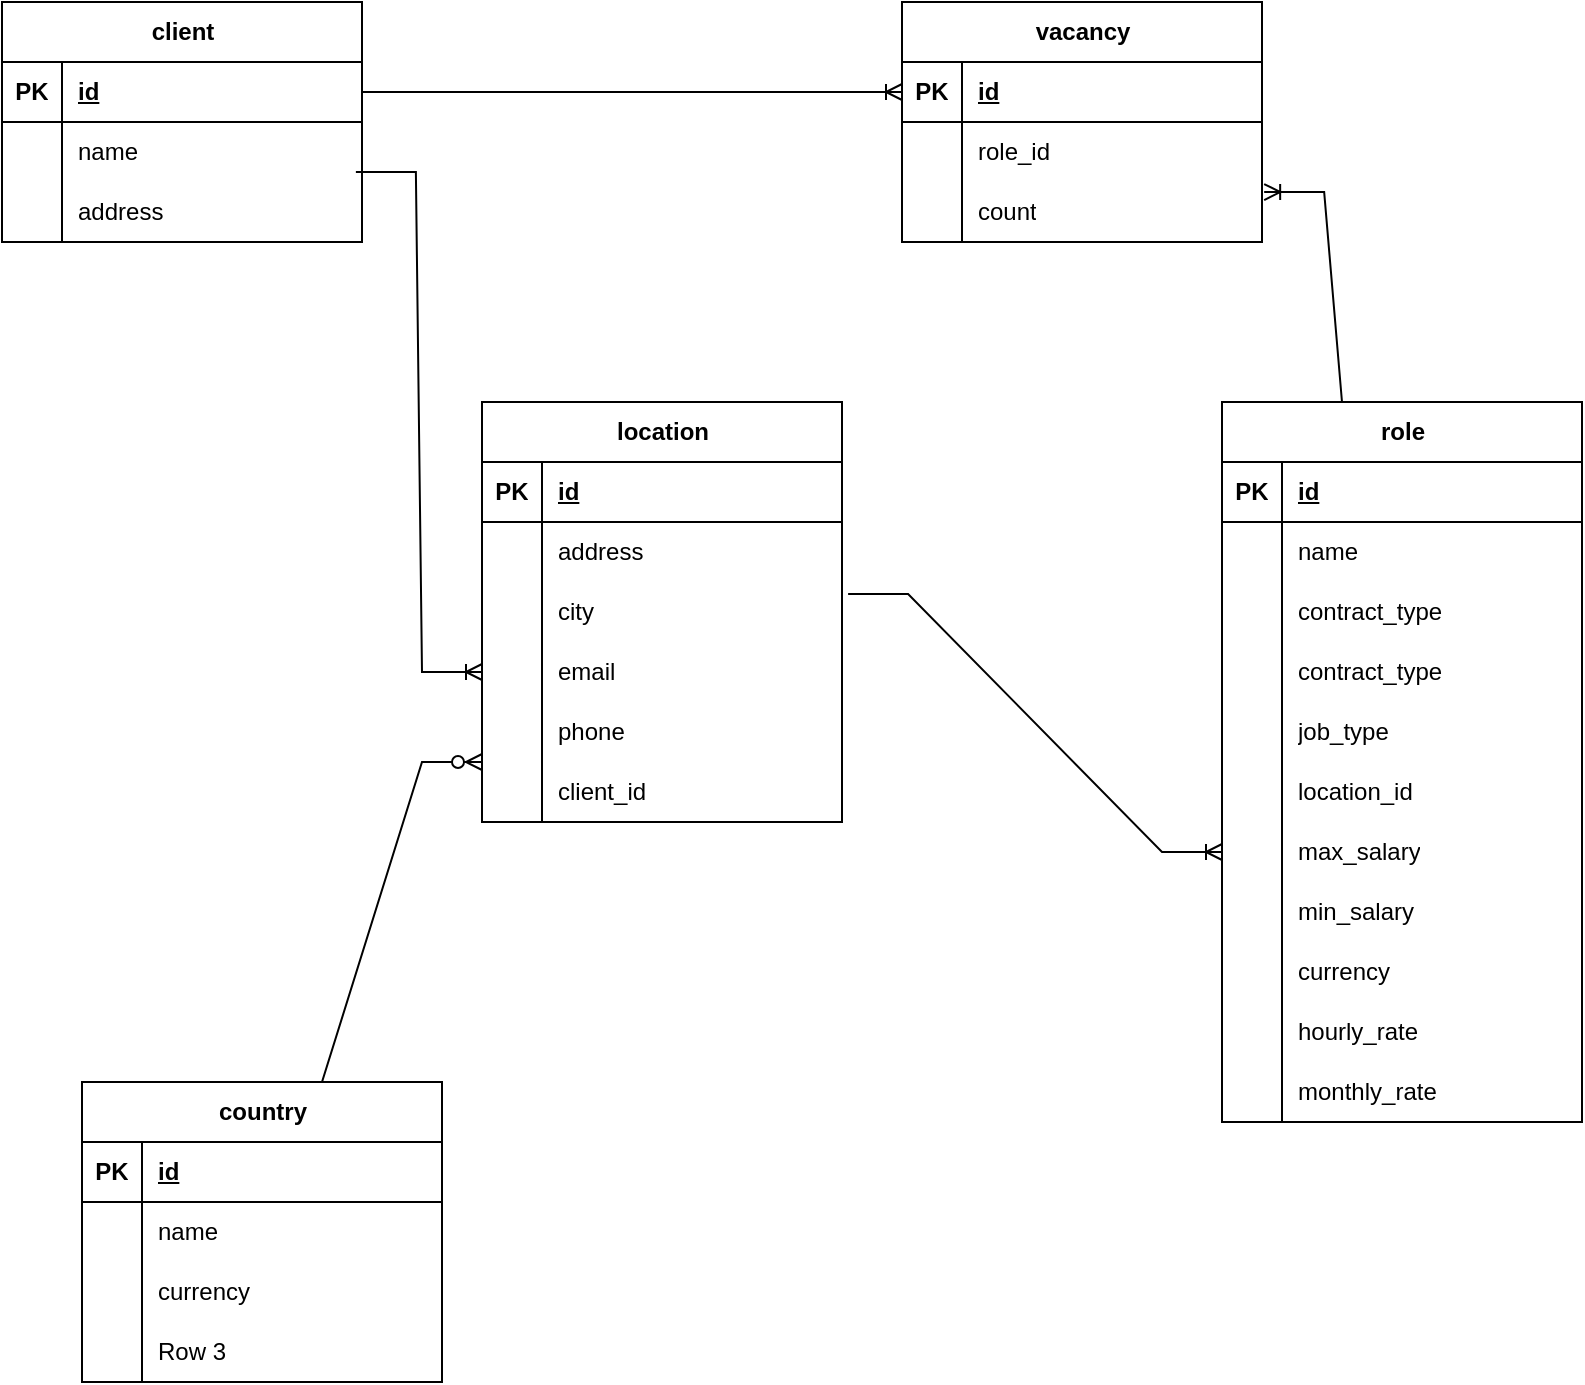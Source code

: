 <mxfile version="24.7.16">
  <diagram name="Page-1" id="SiSOu_DpNKSf5gMQCL_W">
    <mxGraphModel dx="1362" dy="759" grid="1" gridSize="10" guides="1" tooltips="1" connect="1" arrows="1" fold="1" page="1" pageScale="1" pageWidth="850" pageHeight="1100" math="0" shadow="0">
      <root>
        <mxCell id="0" />
        <mxCell id="1" parent="0" />
        <mxCell id="J9UF4PGHxdxcFjTLvwJv-1" value="client" style="shape=table;startSize=30;container=1;collapsible=1;childLayout=tableLayout;fixedRows=1;rowLines=0;fontStyle=1;align=center;resizeLast=1;html=1;" vertex="1" parent="1">
          <mxGeometry x="20" y="120" width="180" height="120" as="geometry" />
        </mxCell>
        <mxCell id="J9UF4PGHxdxcFjTLvwJv-2" value="" style="shape=tableRow;horizontal=0;startSize=0;swimlaneHead=0;swimlaneBody=0;fillColor=none;collapsible=0;dropTarget=0;points=[[0,0.5],[1,0.5]];portConstraint=eastwest;top=0;left=0;right=0;bottom=1;" vertex="1" parent="J9UF4PGHxdxcFjTLvwJv-1">
          <mxGeometry y="30" width="180" height="30" as="geometry" />
        </mxCell>
        <mxCell id="J9UF4PGHxdxcFjTLvwJv-3" value="PK" style="shape=partialRectangle;connectable=0;fillColor=none;top=0;left=0;bottom=0;right=0;fontStyle=1;overflow=hidden;whiteSpace=wrap;html=1;" vertex="1" parent="J9UF4PGHxdxcFjTLvwJv-2">
          <mxGeometry width="30" height="30" as="geometry">
            <mxRectangle width="30" height="30" as="alternateBounds" />
          </mxGeometry>
        </mxCell>
        <mxCell id="J9UF4PGHxdxcFjTLvwJv-4" value="id" style="shape=partialRectangle;connectable=0;fillColor=none;top=0;left=0;bottom=0;right=0;align=left;spacingLeft=6;fontStyle=5;overflow=hidden;whiteSpace=wrap;html=1;" vertex="1" parent="J9UF4PGHxdxcFjTLvwJv-2">
          <mxGeometry x="30" width="150" height="30" as="geometry">
            <mxRectangle width="150" height="30" as="alternateBounds" />
          </mxGeometry>
        </mxCell>
        <mxCell id="J9UF4PGHxdxcFjTLvwJv-5" value="" style="shape=tableRow;horizontal=0;startSize=0;swimlaneHead=0;swimlaneBody=0;fillColor=none;collapsible=0;dropTarget=0;points=[[0,0.5],[1,0.5]];portConstraint=eastwest;top=0;left=0;right=0;bottom=0;" vertex="1" parent="J9UF4PGHxdxcFjTLvwJv-1">
          <mxGeometry y="60" width="180" height="30" as="geometry" />
        </mxCell>
        <mxCell id="J9UF4PGHxdxcFjTLvwJv-6" value="" style="shape=partialRectangle;connectable=0;fillColor=none;top=0;left=0;bottom=0;right=0;editable=1;overflow=hidden;whiteSpace=wrap;html=1;" vertex="1" parent="J9UF4PGHxdxcFjTLvwJv-5">
          <mxGeometry width="30" height="30" as="geometry">
            <mxRectangle width="30" height="30" as="alternateBounds" />
          </mxGeometry>
        </mxCell>
        <mxCell id="J9UF4PGHxdxcFjTLvwJv-7" value="name" style="shape=partialRectangle;connectable=0;fillColor=none;top=0;left=0;bottom=0;right=0;align=left;spacingLeft=6;overflow=hidden;whiteSpace=wrap;html=1;" vertex="1" parent="J9UF4PGHxdxcFjTLvwJv-5">
          <mxGeometry x="30" width="150" height="30" as="geometry">
            <mxRectangle width="150" height="30" as="alternateBounds" />
          </mxGeometry>
        </mxCell>
        <mxCell id="J9UF4PGHxdxcFjTLvwJv-8" value="" style="shape=tableRow;horizontal=0;startSize=0;swimlaneHead=0;swimlaneBody=0;fillColor=none;collapsible=0;dropTarget=0;points=[[0,0.5],[1,0.5]];portConstraint=eastwest;top=0;left=0;right=0;bottom=0;" vertex="1" parent="J9UF4PGHxdxcFjTLvwJv-1">
          <mxGeometry y="90" width="180" height="30" as="geometry" />
        </mxCell>
        <mxCell id="J9UF4PGHxdxcFjTLvwJv-9" value="" style="shape=partialRectangle;connectable=0;fillColor=none;top=0;left=0;bottom=0;right=0;editable=1;overflow=hidden;whiteSpace=wrap;html=1;" vertex="1" parent="J9UF4PGHxdxcFjTLvwJv-8">
          <mxGeometry width="30" height="30" as="geometry">
            <mxRectangle width="30" height="30" as="alternateBounds" />
          </mxGeometry>
        </mxCell>
        <mxCell id="J9UF4PGHxdxcFjTLvwJv-10" value="address" style="shape=partialRectangle;connectable=0;fillColor=none;top=0;left=0;bottom=0;right=0;align=left;spacingLeft=6;overflow=hidden;whiteSpace=wrap;html=1;" vertex="1" parent="J9UF4PGHxdxcFjTLvwJv-8">
          <mxGeometry x="30" width="150" height="30" as="geometry">
            <mxRectangle width="150" height="30" as="alternateBounds" />
          </mxGeometry>
        </mxCell>
        <mxCell id="J9UF4PGHxdxcFjTLvwJv-14" value="country" style="shape=table;startSize=30;container=1;collapsible=1;childLayout=tableLayout;fixedRows=1;rowLines=0;fontStyle=1;align=center;resizeLast=1;html=1;" vertex="1" parent="1">
          <mxGeometry x="60" y="660" width="180" height="150" as="geometry">
            <mxRectangle x="310" y="575" width="80" height="30" as="alternateBounds" />
          </mxGeometry>
        </mxCell>
        <mxCell id="J9UF4PGHxdxcFjTLvwJv-15" value="" style="shape=tableRow;horizontal=0;startSize=0;swimlaneHead=0;swimlaneBody=0;fillColor=none;collapsible=0;dropTarget=0;points=[[0,0.5],[1,0.5]];portConstraint=eastwest;top=0;left=0;right=0;bottom=1;" vertex="1" parent="J9UF4PGHxdxcFjTLvwJv-14">
          <mxGeometry y="30" width="180" height="30" as="geometry" />
        </mxCell>
        <mxCell id="J9UF4PGHxdxcFjTLvwJv-16" value="PK" style="shape=partialRectangle;connectable=0;fillColor=none;top=0;left=0;bottom=0;right=0;fontStyle=1;overflow=hidden;whiteSpace=wrap;html=1;" vertex="1" parent="J9UF4PGHxdxcFjTLvwJv-15">
          <mxGeometry width="30" height="30" as="geometry">
            <mxRectangle width="30" height="30" as="alternateBounds" />
          </mxGeometry>
        </mxCell>
        <mxCell id="J9UF4PGHxdxcFjTLvwJv-17" value="id" style="shape=partialRectangle;connectable=0;fillColor=none;top=0;left=0;bottom=0;right=0;align=left;spacingLeft=6;fontStyle=5;overflow=hidden;whiteSpace=wrap;html=1;" vertex="1" parent="J9UF4PGHxdxcFjTLvwJv-15">
          <mxGeometry x="30" width="150" height="30" as="geometry">
            <mxRectangle width="150" height="30" as="alternateBounds" />
          </mxGeometry>
        </mxCell>
        <mxCell id="J9UF4PGHxdxcFjTLvwJv-18" value="" style="shape=tableRow;horizontal=0;startSize=0;swimlaneHead=0;swimlaneBody=0;fillColor=none;collapsible=0;dropTarget=0;points=[[0,0.5],[1,0.5]];portConstraint=eastwest;top=0;left=0;right=0;bottom=0;" vertex="1" parent="J9UF4PGHxdxcFjTLvwJv-14">
          <mxGeometry y="60" width="180" height="30" as="geometry" />
        </mxCell>
        <mxCell id="J9UF4PGHxdxcFjTLvwJv-19" value="" style="shape=partialRectangle;connectable=0;fillColor=none;top=0;left=0;bottom=0;right=0;editable=1;overflow=hidden;whiteSpace=wrap;html=1;" vertex="1" parent="J9UF4PGHxdxcFjTLvwJv-18">
          <mxGeometry width="30" height="30" as="geometry">
            <mxRectangle width="30" height="30" as="alternateBounds" />
          </mxGeometry>
        </mxCell>
        <mxCell id="J9UF4PGHxdxcFjTLvwJv-20" value="name" style="shape=partialRectangle;connectable=0;fillColor=none;top=0;left=0;bottom=0;right=0;align=left;spacingLeft=6;overflow=hidden;whiteSpace=wrap;html=1;" vertex="1" parent="J9UF4PGHxdxcFjTLvwJv-18">
          <mxGeometry x="30" width="150" height="30" as="geometry">
            <mxRectangle width="150" height="30" as="alternateBounds" />
          </mxGeometry>
        </mxCell>
        <mxCell id="J9UF4PGHxdxcFjTLvwJv-21" value="" style="shape=tableRow;horizontal=0;startSize=0;swimlaneHead=0;swimlaneBody=0;fillColor=none;collapsible=0;dropTarget=0;points=[[0,0.5],[1,0.5]];portConstraint=eastwest;top=0;left=0;right=0;bottom=0;" vertex="1" parent="J9UF4PGHxdxcFjTLvwJv-14">
          <mxGeometry y="90" width="180" height="30" as="geometry" />
        </mxCell>
        <mxCell id="J9UF4PGHxdxcFjTLvwJv-22" value="" style="shape=partialRectangle;connectable=0;fillColor=none;top=0;left=0;bottom=0;right=0;editable=1;overflow=hidden;whiteSpace=wrap;html=1;" vertex="1" parent="J9UF4PGHxdxcFjTLvwJv-21">
          <mxGeometry width="30" height="30" as="geometry">
            <mxRectangle width="30" height="30" as="alternateBounds" />
          </mxGeometry>
        </mxCell>
        <mxCell id="J9UF4PGHxdxcFjTLvwJv-23" value="currency" style="shape=partialRectangle;connectable=0;fillColor=none;top=0;left=0;bottom=0;right=0;align=left;spacingLeft=6;overflow=hidden;whiteSpace=wrap;html=1;" vertex="1" parent="J9UF4PGHxdxcFjTLvwJv-21">
          <mxGeometry x="30" width="150" height="30" as="geometry">
            <mxRectangle width="150" height="30" as="alternateBounds" />
          </mxGeometry>
        </mxCell>
        <mxCell id="J9UF4PGHxdxcFjTLvwJv-24" value="" style="shape=tableRow;horizontal=0;startSize=0;swimlaneHead=0;swimlaneBody=0;fillColor=none;collapsible=0;dropTarget=0;points=[[0,0.5],[1,0.5]];portConstraint=eastwest;top=0;left=0;right=0;bottom=0;" vertex="1" parent="J9UF4PGHxdxcFjTLvwJv-14">
          <mxGeometry y="120" width="180" height="30" as="geometry" />
        </mxCell>
        <mxCell id="J9UF4PGHxdxcFjTLvwJv-25" value="" style="shape=partialRectangle;connectable=0;fillColor=none;top=0;left=0;bottom=0;right=0;editable=1;overflow=hidden;whiteSpace=wrap;html=1;" vertex="1" parent="J9UF4PGHxdxcFjTLvwJv-24">
          <mxGeometry width="30" height="30" as="geometry">
            <mxRectangle width="30" height="30" as="alternateBounds" />
          </mxGeometry>
        </mxCell>
        <mxCell id="J9UF4PGHxdxcFjTLvwJv-26" value="Row 3" style="shape=partialRectangle;connectable=0;fillColor=none;top=0;left=0;bottom=0;right=0;align=left;spacingLeft=6;overflow=hidden;whiteSpace=wrap;html=1;" vertex="1" parent="J9UF4PGHxdxcFjTLvwJv-24">
          <mxGeometry x="30" width="150" height="30" as="geometry">
            <mxRectangle width="150" height="30" as="alternateBounds" />
          </mxGeometry>
        </mxCell>
        <mxCell id="J9UF4PGHxdxcFjTLvwJv-27" value="vacancy" style="shape=table;startSize=30;container=1;collapsible=1;childLayout=tableLayout;fixedRows=1;rowLines=0;fontStyle=1;align=center;resizeLast=1;html=1;" vertex="1" parent="1">
          <mxGeometry x="470" y="120" width="180" height="120" as="geometry" />
        </mxCell>
        <mxCell id="J9UF4PGHxdxcFjTLvwJv-28" value="" style="shape=tableRow;horizontal=0;startSize=0;swimlaneHead=0;swimlaneBody=0;fillColor=none;collapsible=0;dropTarget=0;points=[[0,0.5],[1,0.5]];portConstraint=eastwest;top=0;left=0;right=0;bottom=1;" vertex="1" parent="J9UF4PGHxdxcFjTLvwJv-27">
          <mxGeometry y="30" width="180" height="30" as="geometry" />
        </mxCell>
        <mxCell id="J9UF4PGHxdxcFjTLvwJv-29" value="PK" style="shape=partialRectangle;connectable=0;fillColor=none;top=0;left=0;bottom=0;right=0;fontStyle=1;overflow=hidden;whiteSpace=wrap;html=1;" vertex="1" parent="J9UF4PGHxdxcFjTLvwJv-28">
          <mxGeometry width="30" height="30" as="geometry">
            <mxRectangle width="30" height="30" as="alternateBounds" />
          </mxGeometry>
        </mxCell>
        <mxCell id="J9UF4PGHxdxcFjTLvwJv-30" value="id" style="shape=partialRectangle;connectable=0;fillColor=none;top=0;left=0;bottom=0;right=0;align=left;spacingLeft=6;fontStyle=5;overflow=hidden;whiteSpace=wrap;html=1;" vertex="1" parent="J9UF4PGHxdxcFjTLvwJv-28">
          <mxGeometry x="30" width="150" height="30" as="geometry">
            <mxRectangle width="150" height="30" as="alternateBounds" />
          </mxGeometry>
        </mxCell>
        <mxCell id="J9UF4PGHxdxcFjTLvwJv-31" value="" style="shape=tableRow;horizontal=0;startSize=0;swimlaneHead=0;swimlaneBody=0;fillColor=none;collapsible=0;dropTarget=0;points=[[0,0.5],[1,0.5]];portConstraint=eastwest;top=0;left=0;right=0;bottom=0;" vertex="1" parent="J9UF4PGHxdxcFjTLvwJv-27">
          <mxGeometry y="60" width="180" height="30" as="geometry" />
        </mxCell>
        <mxCell id="J9UF4PGHxdxcFjTLvwJv-32" value="" style="shape=partialRectangle;connectable=0;fillColor=none;top=0;left=0;bottom=0;right=0;editable=1;overflow=hidden;whiteSpace=wrap;html=1;" vertex="1" parent="J9UF4PGHxdxcFjTLvwJv-31">
          <mxGeometry width="30" height="30" as="geometry">
            <mxRectangle width="30" height="30" as="alternateBounds" />
          </mxGeometry>
        </mxCell>
        <mxCell id="J9UF4PGHxdxcFjTLvwJv-33" value="role_id" style="shape=partialRectangle;connectable=0;fillColor=none;top=0;left=0;bottom=0;right=0;align=left;spacingLeft=6;overflow=hidden;whiteSpace=wrap;html=1;" vertex="1" parent="J9UF4PGHxdxcFjTLvwJv-31">
          <mxGeometry x="30" width="150" height="30" as="geometry">
            <mxRectangle width="150" height="30" as="alternateBounds" />
          </mxGeometry>
        </mxCell>
        <mxCell id="J9UF4PGHxdxcFjTLvwJv-34" value="" style="shape=tableRow;horizontal=0;startSize=0;swimlaneHead=0;swimlaneBody=0;fillColor=none;collapsible=0;dropTarget=0;points=[[0,0.5],[1,0.5]];portConstraint=eastwest;top=0;left=0;right=0;bottom=0;" vertex="1" parent="J9UF4PGHxdxcFjTLvwJv-27">
          <mxGeometry y="90" width="180" height="30" as="geometry" />
        </mxCell>
        <mxCell id="J9UF4PGHxdxcFjTLvwJv-35" value="" style="shape=partialRectangle;connectable=0;fillColor=none;top=0;left=0;bottom=0;right=0;editable=1;overflow=hidden;whiteSpace=wrap;html=1;" vertex="1" parent="J9UF4PGHxdxcFjTLvwJv-34">
          <mxGeometry width="30" height="30" as="geometry">
            <mxRectangle width="30" height="30" as="alternateBounds" />
          </mxGeometry>
        </mxCell>
        <mxCell id="J9UF4PGHxdxcFjTLvwJv-36" value="count" style="shape=partialRectangle;connectable=0;fillColor=none;top=0;left=0;bottom=0;right=0;align=left;spacingLeft=6;overflow=hidden;whiteSpace=wrap;html=1;" vertex="1" parent="J9UF4PGHxdxcFjTLvwJv-34">
          <mxGeometry x="30" width="150" height="30" as="geometry">
            <mxRectangle width="150" height="30" as="alternateBounds" />
          </mxGeometry>
        </mxCell>
        <mxCell id="J9UF4PGHxdxcFjTLvwJv-53" value="role" style="shape=table;startSize=30;container=1;collapsible=1;childLayout=tableLayout;fixedRows=1;rowLines=0;fontStyle=1;align=center;resizeLast=1;html=1;" vertex="1" parent="1">
          <mxGeometry x="630" y="320" width="180" height="360" as="geometry" />
        </mxCell>
        <mxCell id="J9UF4PGHxdxcFjTLvwJv-54" value="" style="shape=tableRow;horizontal=0;startSize=0;swimlaneHead=0;swimlaneBody=0;fillColor=none;collapsible=0;dropTarget=0;points=[[0,0.5],[1,0.5]];portConstraint=eastwest;top=0;left=0;right=0;bottom=1;" vertex="1" parent="J9UF4PGHxdxcFjTLvwJv-53">
          <mxGeometry y="30" width="180" height="30" as="geometry" />
        </mxCell>
        <mxCell id="J9UF4PGHxdxcFjTLvwJv-55" value="PK" style="shape=partialRectangle;connectable=0;fillColor=none;top=0;left=0;bottom=0;right=0;fontStyle=1;overflow=hidden;whiteSpace=wrap;html=1;" vertex="1" parent="J9UF4PGHxdxcFjTLvwJv-54">
          <mxGeometry width="30" height="30" as="geometry">
            <mxRectangle width="30" height="30" as="alternateBounds" />
          </mxGeometry>
        </mxCell>
        <mxCell id="J9UF4PGHxdxcFjTLvwJv-56" value="id" style="shape=partialRectangle;connectable=0;fillColor=none;top=0;left=0;bottom=0;right=0;align=left;spacingLeft=6;fontStyle=5;overflow=hidden;whiteSpace=wrap;html=1;" vertex="1" parent="J9UF4PGHxdxcFjTLvwJv-54">
          <mxGeometry x="30" width="150" height="30" as="geometry">
            <mxRectangle width="150" height="30" as="alternateBounds" />
          </mxGeometry>
        </mxCell>
        <mxCell id="J9UF4PGHxdxcFjTLvwJv-57" value="" style="shape=tableRow;horizontal=0;startSize=0;swimlaneHead=0;swimlaneBody=0;fillColor=none;collapsible=0;dropTarget=0;points=[[0,0.5],[1,0.5]];portConstraint=eastwest;top=0;left=0;right=0;bottom=0;" vertex="1" parent="J9UF4PGHxdxcFjTLvwJv-53">
          <mxGeometry y="60" width="180" height="30" as="geometry" />
        </mxCell>
        <mxCell id="J9UF4PGHxdxcFjTLvwJv-58" value="" style="shape=partialRectangle;connectable=0;fillColor=none;top=0;left=0;bottom=0;right=0;editable=1;overflow=hidden;whiteSpace=wrap;html=1;" vertex="1" parent="J9UF4PGHxdxcFjTLvwJv-57">
          <mxGeometry width="30" height="30" as="geometry">
            <mxRectangle width="30" height="30" as="alternateBounds" />
          </mxGeometry>
        </mxCell>
        <mxCell id="J9UF4PGHxdxcFjTLvwJv-59" value="name" style="shape=partialRectangle;connectable=0;fillColor=none;top=0;left=0;bottom=0;right=0;align=left;spacingLeft=6;overflow=hidden;whiteSpace=wrap;html=1;" vertex="1" parent="J9UF4PGHxdxcFjTLvwJv-57">
          <mxGeometry x="30" width="150" height="30" as="geometry">
            <mxRectangle width="150" height="30" as="alternateBounds" />
          </mxGeometry>
        </mxCell>
        <mxCell id="J9UF4PGHxdxcFjTLvwJv-120" value="" style="shape=tableRow;horizontal=0;startSize=0;swimlaneHead=0;swimlaneBody=0;fillColor=none;collapsible=0;dropTarget=0;points=[[0,0.5],[1,0.5]];portConstraint=eastwest;top=0;left=0;right=0;bottom=0;" vertex="1" parent="J9UF4PGHxdxcFjTLvwJv-53">
          <mxGeometry y="90" width="180" height="30" as="geometry" />
        </mxCell>
        <mxCell id="J9UF4PGHxdxcFjTLvwJv-121" value="" style="shape=partialRectangle;connectable=0;fillColor=none;top=0;left=0;bottom=0;right=0;editable=1;overflow=hidden;whiteSpace=wrap;html=1;" vertex="1" parent="J9UF4PGHxdxcFjTLvwJv-120">
          <mxGeometry width="30" height="30" as="geometry">
            <mxRectangle width="30" height="30" as="alternateBounds" />
          </mxGeometry>
        </mxCell>
        <mxCell id="J9UF4PGHxdxcFjTLvwJv-122" value="contract_type" style="shape=partialRectangle;connectable=0;fillColor=none;top=0;left=0;bottom=0;right=0;align=left;spacingLeft=6;overflow=hidden;whiteSpace=wrap;html=1;" vertex="1" parent="J9UF4PGHxdxcFjTLvwJv-120">
          <mxGeometry x="30" width="150" height="30" as="geometry">
            <mxRectangle width="150" height="30" as="alternateBounds" />
          </mxGeometry>
        </mxCell>
        <mxCell id="J9UF4PGHxdxcFjTLvwJv-60" value="" style="shape=tableRow;horizontal=0;startSize=0;swimlaneHead=0;swimlaneBody=0;fillColor=none;collapsible=0;dropTarget=0;points=[[0,0.5],[1,0.5]];portConstraint=eastwest;top=0;left=0;right=0;bottom=0;" vertex="1" parent="J9UF4PGHxdxcFjTLvwJv-53">
          <mxGeometry y="120" width="180" height="30" as="geometry" />
        </mxCell>
        <mxCell id="J9UF4PGHxdxcFjTLvwJv-61" value="" style="shape=partialRectangle;connectable=0;fillColor=none;top=0;left=0;bottom=0;right=0;editable=1;overflow=hidden;whiteSpace=wrap;html=1;" vertex="1" parent="J9UF4PGHxdxcFjTLvwJv-60">
          <mxGeometry width="30" height="30" as="geometry">
            <mxRectangle width="30" height="30" as="alternateBounds" />
          </mxGeometry>
        </mxCell>
        <mxCell id="J9UF4PGHxdxcFjTLvwJv-62" value="contract_type" style="shape=partialRectangle;connectable=0;fillColor=none;top=0;left=0;bottom=0;right=0;align=left;spacingLeft=6;overflow=hidden;whiteSpace=wrap;html=1;" vertex="1" parent="J9UF4PGHxdxcFjTLvwJv-60">
          <mxGeometry x="30" width="150" height="30" as="geometry">
            <mxRectangle width="150" height="30" as="alternateBounds" />
          </mxGeometry>
        </mxCell>
        <mxCell id="J9UF4PGHxdxcFjTLvwJv-63" value="" style="shape=tableRow;horizontal=0;startSize=0;swimlaneHead=0;swimlaneBody=0;fillColor=none;collapsible=0;dropTarget=0;points=[[0,0.5],[1,0.5]];portConstraint=eastwest;top=0;left=0;right=0;bottom=0;" vertex="1" parent="J9UF4PGHxdxcFjTLvwJv-53">
          <mxGeometry y="150" width="180" height="30" as="geometry" />
        </mxCell>
        <mxCell id="J9UF4PGHxdxcFjTLvwJv-64" value="" style="shape=partialRectangle;connectable=0;fillColor=none;top=0;left=0;bottom=0;right=0;editable=1;overflow=hidden;whiteSpace=wrap;html=1;" vertex="1" parent="J9UF4PGHxdxcFjTLvwJv-63">
          <mxGeometry width="30" height="30" as="geometry">
            <mxRectangle width="30" height="30" as="alternateBounds" />
          </mxGeometry>
        </mxCell>
        <mxCell id="J9UF4PGHxdxcFjTLvwJv-65" value="job_type" style="shape=partialRectangle;connectable=0;fillColor=none;top=0;left=0;bottom=0;right=0;align=left;spacingLeft=6;overflow=hidden;whiteSpace=wrap;html=1;" vertex="1" parent="J9UF4PGHxdxcFjTLvwJv-63">
          <mxGeometry x="30" width="150" height="30" as="geometry">
            <mxRectangle width="150" height="30" as="alternateBounds" />
          </mxGeometry>
        </mxCell>
        <mxCell id="J9UF4PGHxdxcFjTLvwJv-79" value="" style="shape=tableRow;horizontal=0;startSize=0;swimlaneHead=0;swimlaneBody=0;fillColor=none;collapsible=0;dropTarget=0;points=[[0,0.5],[1,0.5]];portConstraint=eastwest;top=0;left=0;right=0;bottom=0;" vertex="1" parent="J9UF4PGHxdxcFjTLvwJv-53">
          <mxGeometry y="180" width="180" height="30" as="geometry" />
        </mxCell>
        <mxCell id="J9UF4PGHxdxcFjTLvwJv-80" value="" style="shape=partialRectangle;connectable=0;fillColor=none;top=0;left=0;bottom=0;right=0;editable=1;overflow=hidden;whiteSpace=wrap;html=1;" vertex="1" parent="J9UF4PGHxdxcFjTLvwJv-79">
          <mxGeometry width="30" height="30" as="geometry">
            <mxRectangle width="30" height="30" as="alternateBounds" />
          </mxGeometry>
        </mxCell>
        <mxCell id="J9UF4PGHxdxcFjTLvwJv-81" value="location_id" style="shape=partialRectangle;connectable=0;fillColor=none;top=0;left=0;bottom=0;right=0;align=left;spacingLeft=6;overflow=hidden;whiteSpace=wrap;html=1;" vertex="1" parent="J9UF4PGHxdxcFjTLvwJv-79">
          <mxGeometry x="30" width="150" height="30" as="geometry">
            <mxRectangle width="150" height="30" as="alternateBounds" />
          </mxGeometry>
        </mxCell>
        <mxCell id="J9UF4PGHxdxcFjTLvwJv-85" value="" style="shape=tableRow;horizontal=0;startSize=0;swimlaneHead=0;swimlaneBody=0;fillColor=none;collapsible=0;dropTarget=0;points=[[0,0.5],[1,0.5]];portConstraint=eastwest;top=0;left=0;right=0;bottom=0;" vertex="1" parent="J9UF4PGHxdxcFjTLvwJv-53">
          <mxGeometry y="210" width="180" height="30" as="geometry" />
        </mxCell>
        <mxCell id="J9UF4PGHxdxcFjTLvwJv-86" value="" style="shape=partialRectangle;connectable=0;fillColor=none;top=0;left=0;bottom=0;right=0;editable=1;overflow=hidden;whiteSpace=wrap;html=1;" vertex="1" parent="J9UF4PGHxdxcFjTLvwJv-85">
          <mxGeometry width="30" height="30" as="geometry">
            <mxRectangle width="30" height="30" as="alternateBounds" />
          </mxGeometry>
        </mxCell>
        <mxCell id="J9UF4PGHxdxcFjTLvwJv-87" value="max_salary" style="shape=partialRectangle;connectable=0;fillColor=none;top=0;left=0;bottom=0;right=0;align=left;spacingLeft=6;overflow=hidden;whiteSpace=wrap;html=1;" vertex="1" parent="J9UF4PGHxdxcFjTLvwJv-85">
          <mxGeometry x="30" width="150" height="30" as="geometry">
            <mxRectangle width="150" height="30" as="alternateBounds" />
          </mxGeometry>
        </mxCell>
        <mxCell id="J9UF4PGHxdxcFjTLvwJv-88" value="" style="shape=tableRow;horizontal=0;startSize=0;swimlaneHead=0;swimlaneBody=0;fillColor=none;collapsible=0;dropTarget=0;points=[[0,0.5],[1,0.5]];portConstraint=eastwest;top=0;left=0;right=0;bottom=0;" vertex="1" parent="J9UF4PGHxdxcFjTLvwJv-53">
          <mxGeometry y="240" width="180" height="30" as="geometry" />
        </mxCell>
        <mxCell id="J9UF4PGHxdxcFjTLvwJv-89" value="" style="shape=partialRectangle;connectable=0;fillColor=none;top=0;left=0;bottom=0;right=0;editable=1;overflow=hidden;whiteSpace=wrap;html=1;" vertex="1" parent="J9UF4PGHxdxcFjTLvwJv-88">
          <mxGeometry width="30" height="30" as="geometry">
            <mxRectangle width="30" height="30" as="alternateBounds" />
          </mxGeometry>
        </mxCell>
        <mxCell id="J9UF4PGHxdxcFjTLvwJv-90" value="min_salary" style="shape=partialRectangle;connectable=0;fillColor=none;top=0;left=0;bottom=0;right=0;align=left;spacingLeft=6;overflow=hidden;whiteSpace=wrap;html=1;" vertex="1" parent="J9UF4PGHxdxcFjTLvwJv-88">
          <mxGeometry x="30" width="150" height="30" as="geometry">
            <mxRectangle width="150" height="30" as="alternateBounds" />
          </mxGeometry>
        </mxCell>
        <mxCell id="J9UF4PGHxdxcFjTLvwJv-91" value="" style="shape=tableRow;horizontal=0;startSize=0;swimlaneHead=0;swimlaneBody=0;fillColor=none;collapsible=0;dropTarget=0;points=[[0,0.5],[1,0.5]];portConstraint=eastwest;top=0;left=0;right=0;bottom=0;" vertex="1" parent="J9UF4PGHxdxcFjTLvwJv-53">
          <mxGeometry y="270" width="180" height="30" as="geometry" />
        </mxCell>
        <mxCell id="J9UF4PGHxdxcFjTLvwJv-92" value="" style="shape=partialRectangle;connectable=0;fillColor=none;top=0;left=0;bottom=0;right=0;editable=1;overflow=hidden;whiteSpace=wrap;html=1;" vertex="1" parent="J9UF4PGHxdxcFjTLvwJv-91">
          <mxGeometry width="30" height="30" as="geometry">
            <mxRectangle width="30" height="30" as="alternateBounds" />
          </mxGeometry>
        </mxCell>
        <mxCell id="J9UF4PGHxdxcFjTLvwJv-93" value="currency" style="shape=partialRectangle;connectable=0;fillColor=none;top=0;left=0;bottom=0;right=0;align=left;spacingLeft=6;overflow=hidden;whiteSpace=wrap;html=1;" vertex="1" parent="J9UF4PGHxdxcFjTLvwJv-91">
          <mxGeometry x="30" width="150" height="30" as="geometry">
            <mxRectangle width="150" height="30" as="alternateBounds" />
          </mxGeometry>
        </mxCell>
        <mxCell id="J9UF4PGHxdxcFjTLvwJv-107" value="" style="shape=tableRow;horizontal=0;startSize=0;swimlaneHead=0;swimlaneBody=0;fillColor=none;collapsible=0;dropTarget=0;points=[[0,0.5],[1,0.5]];portConstraint=eastwest;top=0;left=0;right=0;bottom=0;" vertex="1" parent="J9UF4PGHxdxcFjTLvwJv-53">
          <mxGeometry y="300" width="180" height="30" as="geometry" />
        </mxCell>
        <mxCell id="J9UF4PGHxdxcFjTLvwJv-108" value="" style="shape=partialRectangle;connectable=0;fillColor=none;top=0;left=0;bottom=0;right=0;editable=1;overflow=hidden;whiteSpace=wrap;html=1;" vertex="1" parent="J9UF4PGHxdxcFjTLvwJv-107">
          <mxGeometry width="30" height="30" as="geometry">
            <mxRectangle width="30" height="30" as="alternateBounds" />
          </mxGeometry>
        </mxCell>
        <mxCell id="J9UF4PGHxdxcFjTLvwJv-109" value="hourly_rate" style="shape=partialRectangle;connectable=0;fillColor=none;top=0;left=0;bottom=0;right=0;align=left;spacingLeft=6;overflow=hidden;whiteSpace=wrap;html=1;" vertex="1" parent="J9UF4PGHxdxcFjTLvwJv-107">
          <mxGeometry x="30" width="150" height="30" as="geometry">
            <mxRectangle width="150" height="30" as="alternateBounds" />
          </mxGeometry>
        </mxCell>
        <mxCell id="J9UF4PGHxdxcFjTLvwJv-110" value="" style="shape=tableRow;horizontal=0;startSize=0;swimlaneHead=0;swimlaneBody=0;fillColor=none;collapsible=0;dropTarget=0;points=[[0,0.5],[1,0.5]];portConstraint=eastwest;top=0;left=0;right=0;bottom=0;" vertex="1" parent="J9UF4PGHxdxcFjTLvwJv-53">
          <mxGeometry y="330" width="180" height="30" as="geometry" />
        </mxCell>
        <mxCell id="J9UF4PGHxdxcFjTLvwJv-111" value="" style="shape=partialRectangle;connectable=0;fillColor=none;top=0;left=0;bottom=0;right=0;editable=1;overflow=hidden;whiteSpace=wrap;html=1;" vertex="1" parent="J9UF4PGHxdxcFjTLvwJv-110">
          <mxGeometry width="30" height="30" as="geometry">
            <mxRectangle width="30" height="30" as="alternateBounds" />
          </mxGeometry>
        </mxCell>
        <mxCell id="J9UF4PGHxdxcFjTLvwJv-112" value="monthly_rate" style="shape=partialRectangle;connectable=0;fillColor=none;top=0;left=0;bottom=0;right=0;align=left;spacingLeft=6;overflow=hidden;whiteSpace=wrap;html=1;" vertex="1" parent="J9UF4PGHxdxcFjTLvwJv-110">
          <mxGeometry x="30" width="150" height="30" as="geometry">
            <mxRectangle width="150" height="30" as="alternateBounds" />
          </mxGeometry>
        </mxCell>
        <mxCell id="J9UF4PGHxdxcFjTLvwJv-66" value="location" style="shape=table;startSize=30;container=1;collapsible=1;childLayout=tableLayout;fixedRows=1;rowLines=0;fontStyle=1;align=center;resizeLast=1;html=1;" vertex="1" parent="1">
          <mxGeometry x="260" y="320" width="180" height="210" as="geometry" />
        </mxCell>
        <mxCell id="J9UF4PGHxdxcFjTLvwJv-67" value="" style="shape=tableRow;horizontal=0;startSize=0;swimlaneHead=0;swimlaneBody=0;fillColor=none;collapsible=0;dropTarget=0;points=[[0,0.5],[1,0.5]];portConstraint=eastwest;top=0;left=0;right=0;bottom=1;" vertex="1" parent="J9UF4PGHxdxcFjTLvwJv-66">
          <mxGeometry y="30" width="180" height="30" as="geometry" />
        </mxCell>
        <mxCell id="J9UF4PGHxdxcFjTLvwJv-68" value="PK" style="shape=partialRectangle;connectable=0;fillColor=none;top=0;left=0;bottom=0;right=0;fontStyle=1;overflow=hidden;whiteSpace=wrap;html=1;" vertex="1" parent="J9UF4PGHxdxcFjTLvwJv-67">
          <mxGeometry width="30" height="30" as="geometry">
            <mxRectangle width="30" height="30" as="alternateBounds" />
          </mxGeometry>
        </mxCell>
        <mxCell id="J9UF4PGHxdxcFjTLvwJv-69" value="id" style="shape=partialRectangle;connectable=0;fillColor=none;top=0;left=0;bottom=0;right=0;align=left;spacingLeft=6;fontStyle=5;overflow=hidden;whiteSpace=wrap;html=1;" vertex="1" parent="J9UF4PGHxdxcFjTLvwJv-67">
          <mxGeometry x="30" width="150" height="30" as="geometry">
            <mxRectangle width="150" height="30" as="alternateBounds" />
          </mxGeometry>
        </mxCell>
        <mxCell id="J9UF4PGHxdxcFjTLvwJv-70" value="" style="shape=tableRow;horizontal=0;startSize=0;swimlaneHead=0;swimlaneBody=0;fillColor=none;collapsible=0;dropTarget=0;points=[[0,0.5],[1,0.5]];portConstraint=eastwest;top=0;left=0;right=0;bottom=0;" vertex="1" parent="J9UF4PGHxdxcFjTLvwJv-66">
          <mxGeometry y="60" width="180" height="30" as="geometry" />
        </mxCell>
        <mxCell id="J9UF4PGHxdxcFjTLvwJv-71" value="" style="shape=partialRectangle;connectable=0;fillColor=none;top=0;left=0;bottom=0;right=0;editable=1;overflow=hidden;whiteSpace=wrap;html=1;" vertex="1" parent="J9UF4PGHxdxcFjTLvwJv-70">
          <mxGeometry width="30" height="30" as="geometry">
            <mxRectangle width="30" height="30" as="alternateBounds" />
          </mxGeometry>
        </mxCell>
        <mxCell id="J9UF4PGHxdxcFjTLvwJv-72" value="address" style="shape=partialRectangle;connectable=0;fillColor=none;top=0;left=0;bottom=0;right=0;align=left;spacingLeft=6;overflow=hidden;whiteSpace=wrap;html=1;" vertex="1" parent="J9UF4PGHxdxcFjTLvwJv-70">
          <mxGeometry x="30" width="150" height="30" as="geometry">
            <mxRectangle width="150" height="30" as="alternateBounds" />
          </mxGeometry>
        </mxCell>
        <mxCell id="J9UF4PGHxdxcFjTLvwJv-73" value="" style="shape=tableRow;horizontal=0;startSize=0;swimlaneHead=0;swimlaneBody=0;fillColor=none;collapsible=0;dropTarget=0;points=[[0,0.5],[1,0.5]];portConstraint=eastwest;top=0;left=0;right=0;bottom=0;" vertex="1" parent="J9UF4PGHxdxcFjTLvwJv-66">
          <mxGeometry y="90" width="180" height="30" as="geometry" />
        </mxCell>
        <mxCell id="J9UF4PGHxdxcFjTLvwJv-74" value="" style="shape=partialRectangle;connectable=0;fillColor=none;top=0;left=0;bottom=0;right=0;editable=1;overflow=hidden;whiteSpace=wrap;html=1;" vertex="1" parent="J9UF4PGHxdxcFjTLvwJv-73">
          <mxGeometry width="30" height="30" as="geometry">
            <mxRectangle width="30" height="30" as="alternateBounds" />
          </mxGeometry>
        </mxCell>
        <mxCell id="J9UF4PGHxdxcFjTLvwJv-75" value="city" style="shape=partialRectangle;connectable=0;fillColor=none;top=0;left=0;bottom=0;right=0;align=left;spacingLeft=6;overflow=hidden;whiteSpace=wrap;html=1;" vertex="1" parent="J9UF4PGHxdxcFjTLvwJv-73">
          <mxGeometry x="30" width="150" height="30" as="geometry">
            <mxRectangle width="150" height="30" as="alternateBounds" />
          </mxGeometry>
        </mxCell>
        <mxCell id="J9UF4PGHxdxcFjTLvwJv-76" value="" style="shape=tableRow;horizontal=0;startSize=0;swimlaneHead=0;swimlaneBody=0;fillColor=none;collapsible=0;dropTarget=0;points=[[0,0.5],[1,0.5]];portConstraint=eastwest;top=0;left=0;right=0;bottom=0;" vertex="1" parent="J9UF4PGHxdxcFjTLvwJv-66">
          <mxGeometry y="120" width="180" height="30" as="geometry" />
        </mxCell>
        <mxCell id="J9UF4PGHxdxcFjTLvwJv-77" value="" style="shape=partialRectangle;connectable=0;fillColor=none;top=0;left=0;bottom=0;right=0;editable=1;overflow=hidden;whiteSpace=wrap;html=1;" vertex="1" parent="J9UF4PGHxdxcFjTLvwJv-76">
          <mxGeometry width="30" height="30" as="geometry">
            <mxRectangle width="30" height="30" as="alternateBounds" />
          </mxGeometry>
        </mxCell>
        <mxCell id="J9UF4PGHxdxcFjTLvwJv-78" value="email" style="shape=partialRectangle;connectable=0;fillColor=none;top=0;left=0;bottom=0;right=0;align=left;spacingLeft=6;overflow=hidden;whiteSpace=wrap;html=1;" vertex="1" parent="J9UF4PGHxdxcFjTLvwJv-76">
          <mxGeometry x="30" width="150" height="30" as="geometry">
            <mxRectangle width="150" height="30" as="alternateBounds" />
          </mxGeometry>
        </mxCell>
        <mxCell id="J9UF4PGHxdxcFjTLvwJv-82" value="" style="shape=tableRow;horizontal=0;startSize=0;swimlaneHead=0;swimlaneBody=0;fillColor=none;collapsible=0;dropTarget=0;points=[[0,0.5],[1,0.5]];portConstraint=eastwest;top=0;left=0;right=0;bottom=0;" vertex="1" parent="J9UF4PGHxdxcFjTLvwJv-66">
          <mxGeometry y="150" width="180" height="30" as="geometry" />
        </mxCell>
        <mxCell id="J9UF4PGHxdxcFjTLvwJv-83" value="" style="shape=partialRectangle;connectable=0;fillColor=none;top=0;left=0;bottom=0;right=0;editable=1;overflow=hidden;whiteSpace=wrap;html=1;" vertex="1" parent="J9UF4PGHxdxcFjTLvwJv-82">
          <mxGeometry width="30" height="30" as="geometry">
            <mxRectangle width="30" height="30" as="alternateBounds" />
          </mxGeometry>
        </mxCell>
        <mxCell id="J9UF4PGHxdxcFjTLvwJv-84" value="phone" style="shape=partialRectangle;connectable=0;fillColor=none;top=0;left=0;bottom=0;right=0;align=left;spacingLeft=6;overflow=hidden;whiteSpace=wrap;html=1;" vertex="1" parent="J9UF4PGHxdxcFjTLvwJv-82">
          <mxGeometry x="30" width="150" height="30" as="geometry">
            <mxRectangle width="150" height="30" as="alternateBounds" />
          </mxGeometry>
        </mxCell>
        <mxCell id="J9UF4PGHxdxcFjTLvwJv-113" value="" style="shape=tableRow;horizontal=0;startSize=0;swimlaneHead=0;swimlaneBody=0;fillColor=none;collapsible=0;dropTarget=0;points=[[0,0.5],[1,0.5]];portConstraint=eastwest;top=0;left=0;right=0;bottom=0;" vertex="1" parent="J9UF4PGHxdxcFjTLvwJv-66">
          <mxGeometry y="180" width="180" height="30" as="geometry" />
        </mxCell>
        <mxCell id="J9UF4PGHxdxcFjTLvwJv-114" value="" style="shape=partialRectangle;connectable=0;fillColor=none;top=0;left=0;bottom=0;right=0;editable=1;overflow=hidden;whiteSpace=wrap;html=1;" vertex="1" parent="J9UF4PGHxdxcFjTLvwJv-113">
          <mxGeometry width="30" height="30" as="geometry">
            <mxRectangle width="30" height="30" as="alternateBounds" />
          </mxGeometry>
        </mxCell>
        <mxCell id="J9UF4PGHxdxcFjTLvwJv-115" value="client_id" style="shape=partialRectangle;connectable=0;fillColor=none;top=0;left=0;bottom=0;right=0;align=left;spacingLeft=6;overflow=hidden;whiteSpace=wrap;html=1;" vertex="1" parent="J9UF4PGHxdxcFjTLvwJv-113">
          <mxGeometry x="30" width="150" height="30" as="geometry">
            <mxRectangle width="150" height="30" as="alternateBounds" />
          </mxGeometry>
        </mxCell>
        <mxCell id="J9UF4PGHxdxcFjTLvwJv-116" value="" style="edgeStyle=entityRelationEdgeStyle;fontSize=12;html=1;endArrow=ERzeroToMany;endFill=1;rounded=0;exitX=0.5;exitY=0;exitDx=0;exitDy=0;entryX=1.011;entryY=0.767;entryDx=0;entryDy=0;entryPerimeter=0;" edge="1" parent="1" source="J9UF4PGHxdxcFjTLvwJv-14">
          <mxGeometry width="100" height="100" relative="1" as="geometry">
            <mxPoint x="13.02" y="696.99" as="sourcePoint" />
            <mxPoint x="260" y="500" as="targetPoint" />
          </mxGeometry>
        </mxCell>
        <mxCell id="J9UF4PGHxdxcFjTLvwJv-117" value="" style="edgeStyle=entityRelationEdgeStyle;fontSize=12;html=1;endArrow=ERoneToMany;rounded=0;exitX=1.017;exitY=0.2;exitDx=0;exitDy=0;exitPerimeter=0;entryX=0;entryY=0.5;entryDx=0;entryDy=0;" edge="1" parent="1" source="J9UF4PGHxdxcFjTLvwJv-73" target="J9UF4PGHxdxcFjTLvwJv-85">
          <mxGeometry width="100" height="100" relative="1" as="geometry">
            <mxPoint x="530" y="430" as="sourcePoint" />
            <mxPoint x="630" y="330" as="targetPoint" />
          </mxGeometry>
        </mxCell>
        <mxCell id="J9UF4PGHxdxcFjTLvwJv-119" value="" style="edgeStyle=entityRelationEdgeStyle;fontSize=12;html=1;endArrow=ERoneToMany;rounded=0;exitX=0.983;exitY=0.833;exitDx=0;exitDy=0;exitPerimeter=0;entryX=0;entryY=0.5;entryDx=0;entryDy=0;" edge="1" parent="1" source="J9UF4PGHxdxcFjTLvwJv-5" target="J9UF4PGHxdxcFjTLvwJv-76">
          <mxGeometry width="100" height="100" relative="1" as="geometry">
            <mxPoint x="530" y="520" as="sourcePoint" />
            <mxPoint x="630" y="420" as="targetPoint" />
          </mxGeometry>
        </mxCell>
        <mxCell id="J9UF4PGHxdxcFjTLvwJv-124" value="" style="edgeStyle=entityRelationEdgeStyle;fontSize=12;html=1;endArrow=ERoneToMany;rounded=0;entryX=1.006;entryY=0.167;entryDx=0;entryDy=0;entryPerimeter=0;exitX=0.5;exitY=0;exitDx=0;exitDy=0;" edge="1" parent="1" source="J9UF4PGHxdxcFjTLvwJv-53" target="J9UF4PGHxdxcFjTLvwJv-34">
          <mxGeometry width="100" height="100" relative="1" as="geometry">
            <mxPoint x="530" y="520" as="sourcePoint" />
            <mxPoint x="630" y="420" as="targetPoint" />
          </mxGeometry>
        </mxCell>
        <mxCell id="J9UF4PGHxdxcFjTLvwJv-125" value="" style="edgeStyle=entityRelationEdgeStyle;fontSize=12;html=1;endArrow=ERoneToMany;rounded=0;exitX=1;exitY=0.5;exitDx=0;exitDy=0;entryX=0;entryY=0.5;entryDx=0;entryDy=0;" edge="1" parent="1" source="J9UF4PGHxdxcFjTLvwJv-2" target="J9UF4PGHxdxcFjTLvwJv-28">
          <mxGeometry width="100" height="100" relative="1" as="geometry">
            <mxPoint x="530" y="520" as="sourcePoint" />
            <mxPoint x="630" y="420" as="targetPoint" />
          </mxGeometry>
        </mxCell>
      </root>
    </mxGraphModel>
  </diagram>
</mxfile>
